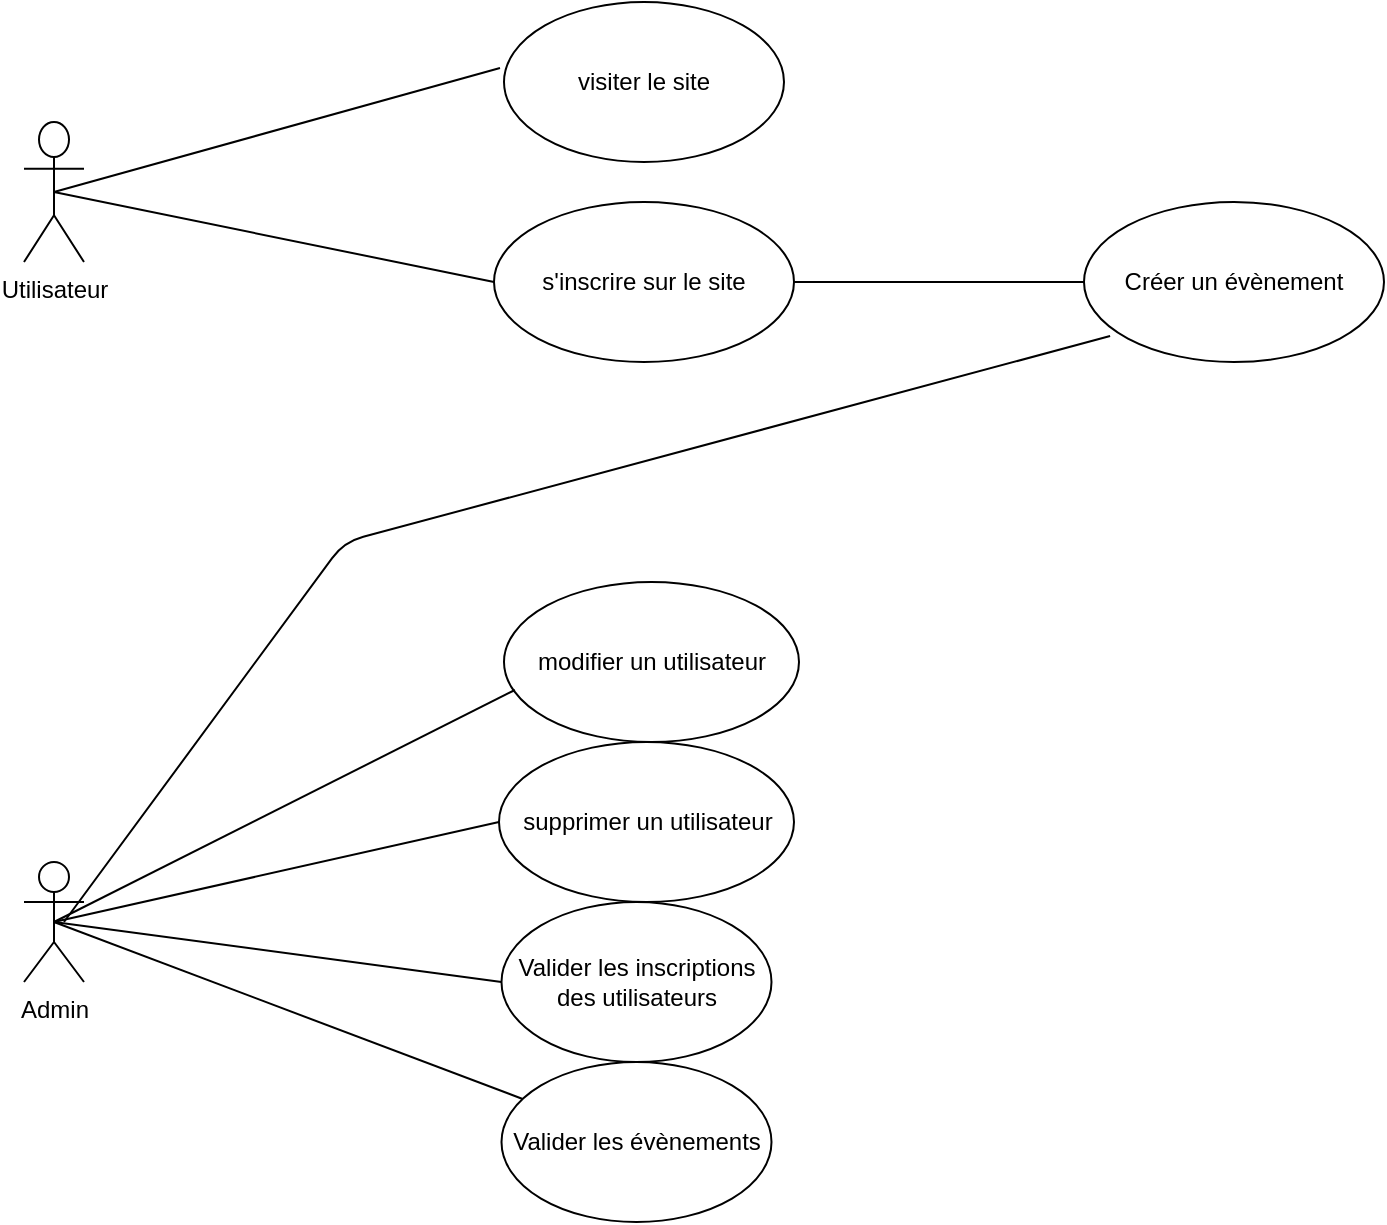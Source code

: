 <mxfile version="13.1.1" type="device"><diagram id="OS1io9hjXIKh_rH7KqiK" name="Page-1"><mxGraphModel dx="1422" dy="745" grid="1" gridSize="10" guides="1" tooltips="1" connect="1" arrows="1" fold="1" page="1" pageScale="1" pageWidth="4681" pageHeight="3300" math="0" shadow="0"><root><mxCell id="0"/><mxCell id="1" parent="0"/><mxCell id="EiM9_iIqDxMQ5toGH3Dw-1" value="Utilisateur" style="shape=umlActor;verticalLabelPosition=bottom;labelBackgroundColor=#ffffff;verticalAlign=top;html=1;outlineConnect=0;" vertex="1" parent="1"><mxGeometry x="120" y="150" width="30" height="70" as="geometry"/></mxCell><mxCell id="EiM9_iIqDxMQ5toGH3Dw-2" value="s'inscrire sur le site" style="ellipse;whiteSpace=wrap;html=1;" vertex="1" parent="1"><mxGeometry x="355" y="190" width="150" height="80" as="geometry"/></mxCell><mxCell id="EiM9_iIqDxMQ5toGH3Dw-10" value="visiter le site" style="ellipse;whiteSpace=wrap;html=1;" vertex="1" parent="1"><mxGeometry x="360" y="90" width="140" height="80" as="geometry"/></mxCell><mxCell id="EiM9_iIqDxMQ5toGH3Dw-12" value="Créer un évènement" style="ellipse;whiteSpace=wrap;html=1;" vertex="1" parent="1"><mxGeometry x="650" y="190" width="150" height="80" as="geometry"/></mxCell><mxCell id="EiM9_iIqDxMQ5toGH3Dw-13" value="" style="endArrow=none;html=1;exitX=0.5;exitY=0.5;exitDx=0;exitDy=0;exitPerimeter=0;" edge="1" parent="1" source="EiM9_iIqDxMQ5toGH3Dw-1"><mxGeometry width="50" height="50" relative="1" as="geometry"><mxPoint x="180" y="190" as="sourcePoint"/><mxPoint x="358" y="123" as="targetPoint"/></mxGeometry></mxCell><mxCell id="EiM9_iIqDxMQ5toGH3Dw-14" value="" style="endArrow=none;html=1;entryX=0;entryY=0.5;entryDx=0;entryDy=0;exitX=0.5;exitY=0.5;exitDx=0;exitDy=0;exitPerimeter=0;" edge="1" parent="1" source="EiM9_iIqDxMQ5toGH3Dw-1" target="EiM9_iIqDxMQ5toGH3Dw-2"><mxGeometry width="50" height="50" relative="1" as="geometry"><mxPoint x="190" y="250" as="sourcePoint"/><mxPoint x="240" y="200" as="targetPoint"/></mxGeometry></mxCell><mxCell id="EiM9_iIqDxMQ5toGH3Dw-15" value="" style="endArrow=none;html=1;entryX=0;entryY=0.5;entryDx=0;entryDy=0;exitX=1;exitY=0.5;exitDx=0;exitDy=0;" edge="1" parent="1" source="EiM9_iIqDxMQ5toGH3Dw-2" target="EiM9_iIqDxMQ5toGH3Dw-12"><mxGeometry width="50" height="50" relative="1" as="geometry"><mxPoint x="550" y="255" as="sourcePoint"/><mxPoint x="600" y="205" as="targetPoint"/></mxGeometry></mxCell><mxCell id="EiM9_iIqDxMQ5toGH3Dw-16" value="Admin" style="shape=umlActor;verticalLabelPosition=bottom;labelBackgroundColor=#ffffff;verticalAlign=top;html=1;outlineConnect=0;" vertex="1" parent="1"><mxGeometry x="120" y="520" width="30" height="60" as="geometry"/></mxCell><mxCell id="EiM9_iIqDxMQ5toGH3Dw-17" value="Valider les inscriptions des utilisateurs" style="ellipse;whiteSpace=wrap;html=1;" vertex="1" parent="1"><mxGeometry x="358.75" y="540" width="135" height="80" as="geometry"/></mxCell><mxCell id="EiM9_iIqDxMQ5toGH3Dw-18" value="" style="endArrow=none;html=1;entryX=0;entryY=0.5;entryDx=0;entryDy=0;exitX=0.5;exitY=0.5;exitDx=0;exitDy=0;exitPerimeter=0;" edge="1" parent="1" source="EiM9_iIqDxMQ5toGH3Dw-16" target="EiM9_iIqDxMQ5toGH3Dw-17"><mxGeometry width="50" height="50" relative="1" as="geometry"><mxPoint x="170" y="570" as="sourcePoint"/><mxPoint x="220" y="520" as="targetPoint"/></mxGeometry></mxCell><mxCell id="EiM9_iIqDxMQ5toGH3Dw-19" value="Valider les évènements" style="ellipse;whiteSpace=wrap;html=1;" vertex="1" parent="1"><mxGeometry x="358.75" y="620" width="135" height="80" as="geometry"/></mxCell><mxCell id="EiM9_iIqDxMQ5toGH3Dw-21" value="" style="endArrow=none;html=1;exitX=0.5;exitY=0.5;exitDx=0;exitDy=0;exitPerimeter=0;" edge="1" parent="1" source="EiM9_iIqDxMQ5toGH3Dw-16" target="EiM9_iIqDxMQ5toGH3Dw-19"><mxGeometry width="50" height="50" relative="1" as="geometry"><mxPoint x="170" y="610" as="sourcePoint"/><mxPoint x="220" y="560" as="targetPoint"/></mxGeometry></mxCell><mxCell id="EiM9_iIqDxMQ5toGH3Dw-22" value="supprimer un utilisateur" style="ellipse;whiteSpace=wrap;html=1;" vertex="1" parent="1"><mxGeometry x="357.5" y="460" width="147.5" height="80" as="geometry"/></mxCell><mxCell id="EiM9_iIqDxMQ5toGH3Dw-23" value="modifier un utilisateur" style="ellipse;whiteSpace=wrap;html=1;" vertex="1" parent="1"><mxGeometry x="360" y="380" width="147.5" height="80" as="geometry"/></mxCell><mxCell id="EiM9_iIqDxMQ5toGH3Dw-24" value="" style="endArrow=none;html=1;entryX=0;entryY=0.5;entryDx=0;entryDy=0;exitX=0.5;exitY=0.5;exitDx=0;exitDy=0;exitPerimeter=0;" edge="1" parent="1" source="EiM9_iIqDxMQ5toGH3Dw-16" target="EiM9_iIqDxMQ5toGH3Dw-22"><mxGeometry width="50" height="50" relative="1" as="geometry"><mxPoint x="180" y="520" as="sourcePoint"/><mxPoint x="230" y="470" as="targetPoint"/></mxGeometry></mxCell><mxCell id="EiM9_iIqDxMQ5toGH3Dw-25" value="" style="endArrow=none;html=1;entryX=0.037;entryY=0.675;entryDx=0;entryDy=0;entryPerimeter=0;exitX=0.5;exitY=0.5;exitDx=0;exitDy=0;exitPerimeter=0;" edge="1" parent="1" source="EiM9_iIqDxMQ5toGH3Dw-16" target="EiM9_iIqDxMQ5toGH3Dw-23"><mxGeometry width="50" height="50" relative="1" as="geometry"><mxPoint x="180" y="500" as="sourcePoint"/><mxPoint x="230" y="450" as="targetPoint"/></mxGeometry></mxCell><mxCell id="EiM9_iIqDxMQ5toGH3Dw-26" value="" style="endArrow=none;html=1;entryX=0.087;entryY=0.838;entryDx=0;entryDy=0;entryPerimeter=0;" edge="1" parent="1" target="EiM9_iIqDxMQ5toGH3Dw-12"><mxGeometry width="50" height="50" relative="1" as="geometry"><mxPoint x="140" y="550" as="sourcePoint"/><mxPoint x="290" y="370" as="targetPoint"/><Array as="points"><mxPoint x="280" y="360"/></Array></mxGeometry></mxCell></root></mxGraphModel></diagram></mxfile>